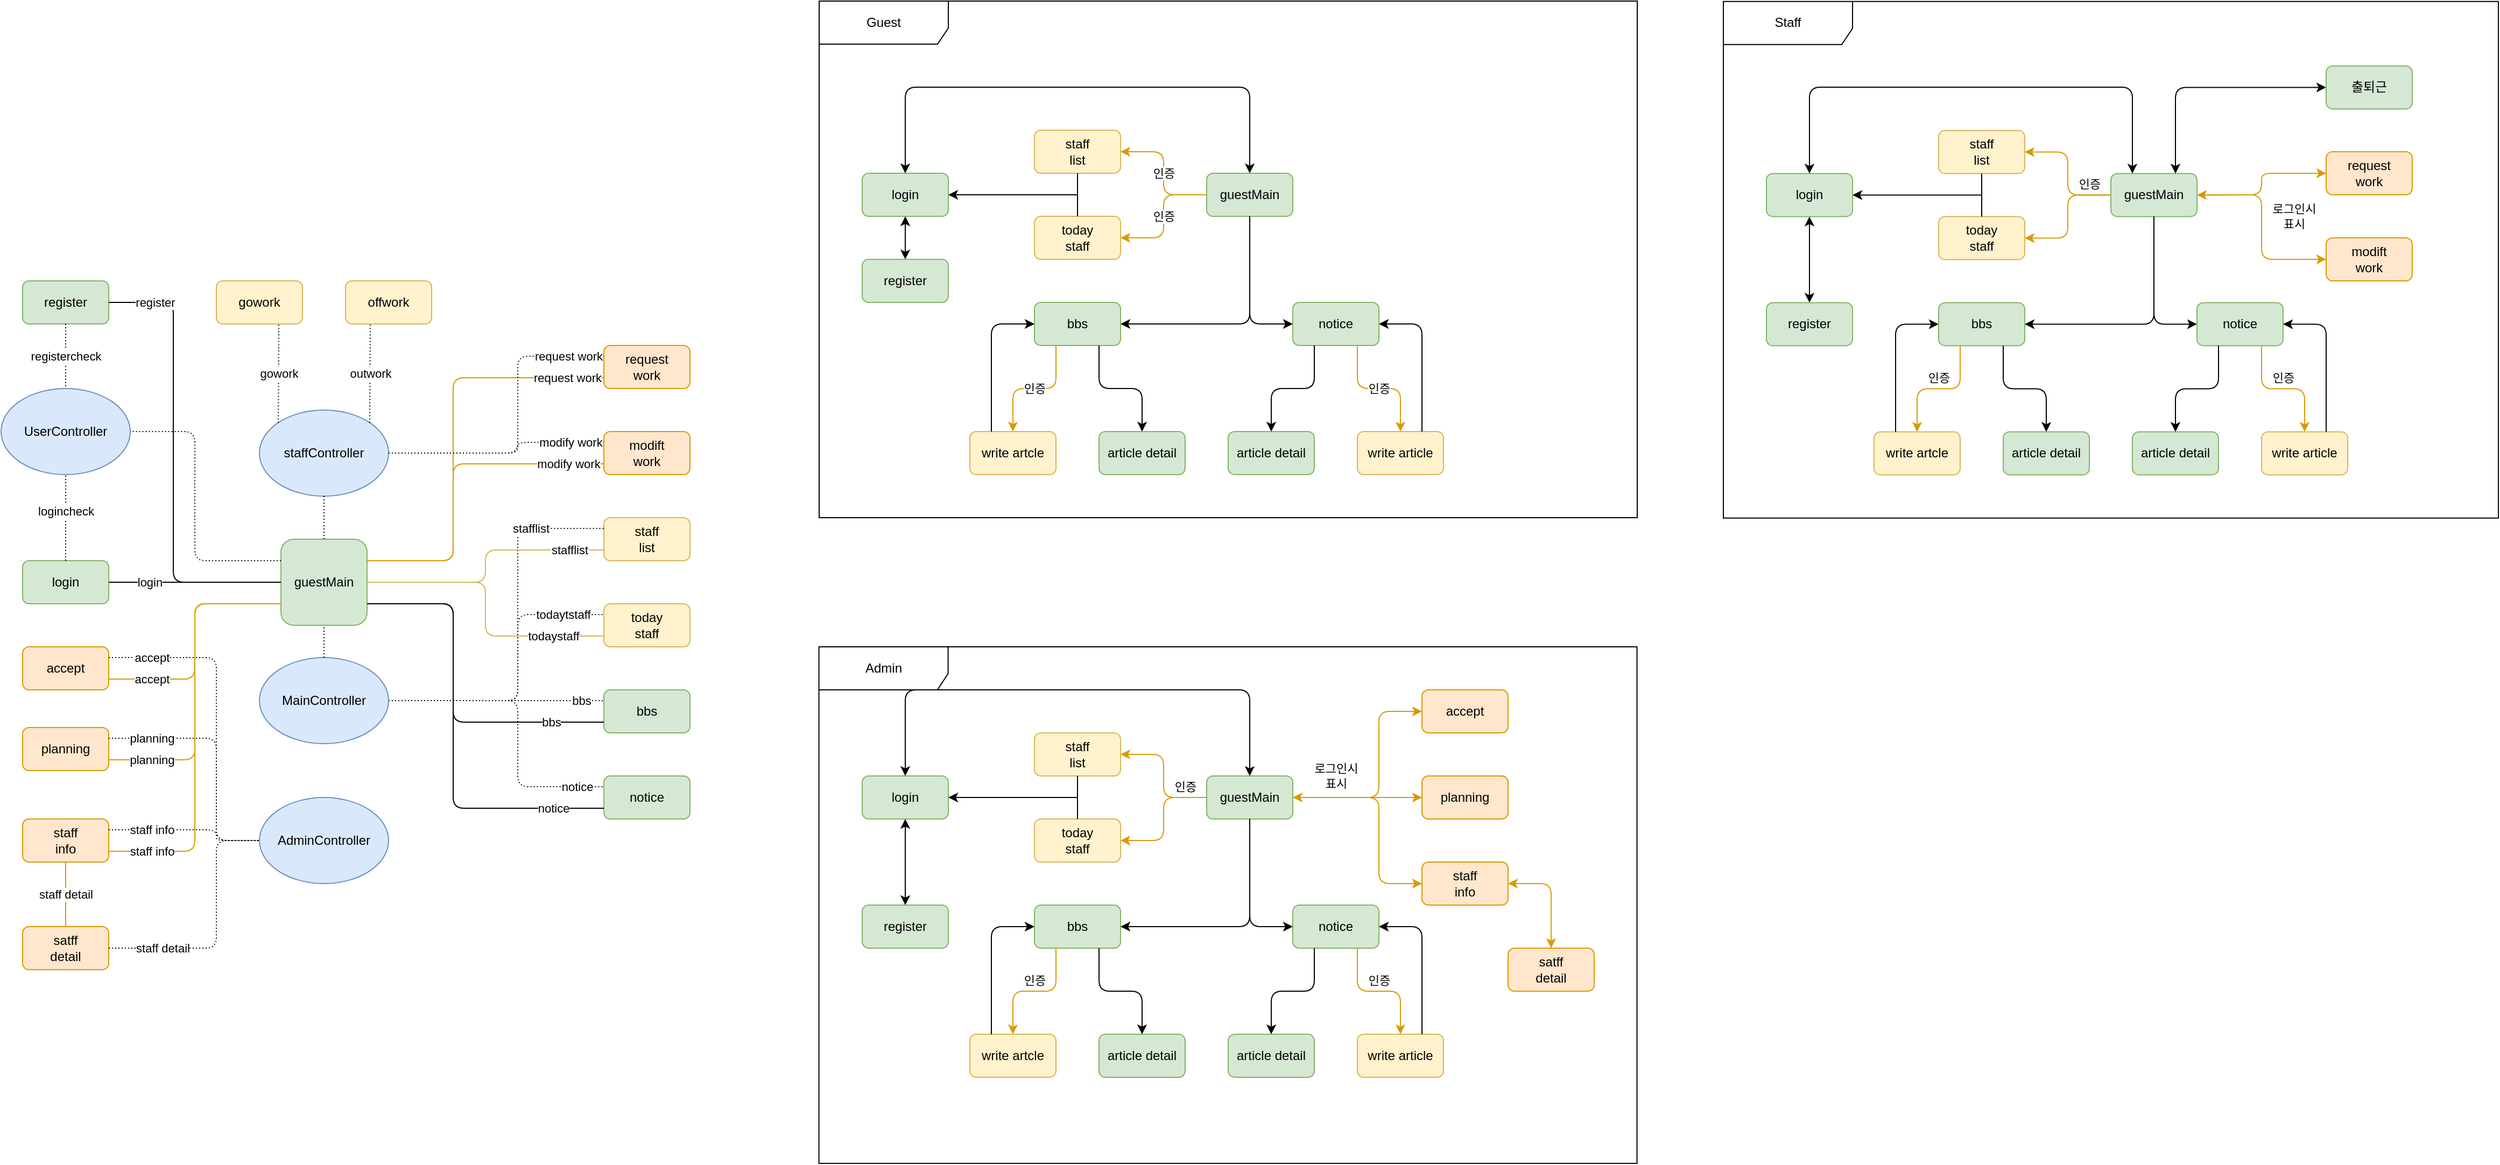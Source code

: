 <mxfile version="11.0.4" type="device"><diagram name="Antpeople" id="c7558073-3199-34d8-9f00-42111426c3f3"><mxGraphModel dx="1744" dy="487" grid="1" gridSize="10" guides="1" tooltips="1" connect="1" arrows="1" fold="1" page="1" pageScale="1" pageWidth="826" pageHeight="1169" background="#ffffff" math="0" shadow="0"><root><mxCell id="0"/><mxCell id="1" parent="0"/><mxCell id="VFQ5UZWe9oH3V-UvIsWn-4" value="login" style="rounded=1;whiteSpace=wrap;html=1;fillColor=#d5e8d4;strokeColor=#82b366;" parent="1" vertex="1"><mxGeometry x="80" y="200" width="80" height="40" as="geometry"/></mxCell><mxCell id="VFQ5UZWe9oH3V-UvIsWn-6" value="staff&lt;br&gt;list" style="rounded=1;whiteSpace=wrap;html=1;fillColor=#fff2cc;strokeColor=#d6b656;" parent="1" vertex="1"><mxGeometry x="240" y="160" width="80" height="40" as="geometry"/></mxCell><mxCell id="VFQ5UZWe9oH3V-UvIsWn-7" value="today&lt;br&gt;staff" style="rounded=1;whiteSpace=wrap;html=1;fillColor=#fff2cc;strokeColor=#d6b656;" parent="1" vertex="1"><mxGeometry x="240" y="240" width="80" height="40" as="geometry"/></mxCell><mxCell id="VFQ5UZWe9oH3V-UvIsWn-9" value="" style="endArrow=classic;html=1;entryX=1;entryY=0.5;entryDx=0;entryDy=0;" parent="1" target="VFQ5UZWe9oH3V-UvIsWn-4" edge="1"><mxGeometry width="50" height="50" relative="1" as="geometry"><mxPoint x="280" y="220" as="sourcePoint"/><mxPoint x="-40" y="380" as="targetPoint"/></mxGeometry></mxCell><mxCell id="VFQ5UZWe9oH3V-UvIsWn-12" value="" style="endArrow=none;html=1;entryX=0.5;entryY=1;entryDx=0;entryDy=0;exitX=0.5;exitY=0;exitDx=0;exitDy=0;" parent="1" source="VFQ5UZWe9oH3V-UvIsWn-7" target="VFQ5UZWe9oH3V-UvIsWn-6" edge="1"><mxGeometry width="50" height="50" relative="1" as="geometry"><mxPoint x="-90" y="430" as="sourcePoint"/><mxPoint x="-40" y="380" as="targetPoint"/></mxGeometry></mxCell><mxCell id="VFQ5UZWe9oH3V-UvIsWn-13" value="guestMain" style="rounded=1;whiteSpace=wrap;html=1;fillColor=#d5e8d4;strokeColor=#82b366;" parent="1" vertex="1"><mxGeometry x="400" y="200" width="80" height="40" as="geometry"/></mxCell><mxCell id="VFQ5UZWe9oH3V-UvIsWn-14" value="" style="endArrow=classic;html=1;entryX=0.5;entryY=0;entryDx=0;entryDy=0;exitX=0.5;exitY=0;exitDx=0;exitDy=0;startArrow=classic;startFill=1;" parent="1" source="VFQ5UZWe9oH3V-UvIsWn-13" target="VFQ5UZWe9oH3V-UvIsWn-4" edge="1"><mxGeometry width="50" height="50" relative="1" as="geometry"><mxPoint x="-80" y="350" as="sourcePoint"/><mxPoint x="-30" y="300" as="targetPoint"/><Array as="points"><mxPoint x="440" y="120"/><mxPoint x="280" y="120"/><mxPoint x="120" y="120"/></Array></mxGeometry></mxCell><mxCell id="VFQ5UZWe9oH3V-UvIsWn-15" value="인증" style="endArrow=classic;html=1;entryX=1;entryY=0.5;entryDx=0;entryDy=0;exitX=0;exitY=0.5;exitDx=0;exitDy=0;fillColor=#ffe6cc;strokeColor=#d79b00;" parent="1" source="VFQ5UZWe9oH3V-UvIsWn-13" target="VFQ5UZWe9oH3V-UvIsWn-6" edge="1"><mxGeometry width="50" height="50" relative="1" as="geometry"><mxPoint x="-80" y="350" as="sourcePoint"/><mxPoint x="-30" y="300" as="targetPoint"/><Array as="points"><mxPoint x="360" y="220"/><mxPoint x="360" y="180"/></Array></mxGeometry></mxCell><mxCell id="VFQ5UZWe9oH3V-UvIsWn-16" value="인증" style="endArrow=classic;html=1;entryX=1;entryY=0.5;entryDx=0;entryDy=0;fillColor=#ffe6cc;strokeColor=#d79b00;" parent="1" target="VFQ5UZWe9oH3V-UvIsWn-7" edge="1"><mxGeometry width="50" height="50" relative="1" as="geometry"><mxPoint x="400" y="220" as="sourcePoint"/><mxPoint x="330" y="190" as="targetPoint"/><Array as="points"><mxPoint x="360" y="220"/><mxPoint x="360" y="260"/></Array></mxGeometry></mxCell><mxCell id="VFQ5UZWe9oH3V-UvIsWn-17" value="notice" style="rounded=1;whiteSpace=wrap;html=1;fillColor=#d5e8d4;strokeColor=#82b366;" parent="1" vertex="1"><mxGeometry x="480" y="320" width="80" height="40" as="geometry"/></mxCell><mxCell id="VFQ5UZWe9oH3V-UvIsWn-18" value="" style="endArrow=classic;html=1;exitX=0.5;exitY=1;exitDx=0;exitDy=0;entryX=1;entryY=0.5;entryDx=0;entryDy=0;" parent="1" source="VFQ5UZWe9oH3V-UvIsWn-13" target="VFQ5UZWe9oH3V-UvIsWn-20" edge="1"><mxGeometry width="50" height="50" relative="1" as="geometry"><mxPoint x="-80" y="430" as="sourcePoint"/><mxPoint x="-30" y="380" as="targetPoint"/><Array as="points"><mxPoint x="440" y="280"/><mxPoint x="440" y="340"/><mxPoint x="360" y="340"/></Array></mxGeometry></mxCell><mxCell id="VFQ5UZWe9oH3V-UvIsWn-20" value="bbs" style="rounded=1;whiteSpace=wrap;html=1;fillColor=#d5e8d4;strokeColor=#82b366;" parent="1" vertex="1"><mxGeometry x="240" y="320" width="80" height="40" as="geometry"/></mxCell><mxCell id="VFQ5UZWe9oH3V-UvIsWn-28" style="edgeStyle=orthogonalEdgeStyle;rounded=0;orthogonalLoop=1;jettySize=auto;html=1;entryX=0.5;entryY=1;entryDx=0;entryDy=0;startArrow=classic;startFill=1;endArrow=classic;endFill=1;" parent="1" source="VFQ5UZWe9oH3V-UvIsWn-24" target="VFQ5UZWe9oH3V-UvIsWn-4" edge="1"><mxGeometry relative="1" as="geometry"/></mxCell><mxCell id="VFQ5UZWe9oH3V-UvIsWn-24" value="register" style="rounded=1;whiteSpace=wrap;html=1;fillColor=#d5e8d4;strokeColor=#82b366;" parent="1" vertex="1"><mxGeometry x="80" y="280" width="80" height="40" as="geometry"/></mxCell><mxCell id="VFQ5UZWe9oH3V-UvIsWn-29" value="write artcle" style="rounded=1;whiteSpace=wrap;html=1;fillColor=#fff2cc;strokeColor=#d6b656;" parent="1" vertex="1"><mxGeometry x="180" y="440" width="80" height="40" as="geometry"/></mxCell><mxCell id="VFQ5UZWe9oH3V-UvIsWn-31" value="write article" style="rounded=1;whiteSpace=wrap;html=1;fillColor=#fff2cc;strokeColor=#d6b656;" parent="1" vertex="1"><mxGeometry x="540" y="440" width="80" height="40" as="geometry"/></mxCell><mxCell id="VFQ5UZWe9oH3V-UvIsWn-37" value="인증" style="endArrow=classic;html=1;entryX=0.5;entryY=0;entryDx=0;entryDy=0;exitX=0.25;exitY=1;exitDx=0;exitDy=0;fillColor=#ffe6cc;strokeColor=#d79b00;" parent="1" source="VFQ5UZWe9oH3V-UvIsWn-20" target="VFQ5UZWe9oH3V-UvIsWn-29" edge="1"><mxGeometry width="50" height="50" relative="1" as="geometry"><mxPoint x="-40" y="550" as="sourcePoint"/><mxPoint x="10" y="500" as="targetPoint"/><Array as="points"><mxPoint x="260" y="400"/><mxPoint x="220" y="400"/></Array></mxGeometry></mxCell><mxCell id="VFQ5UZWe9oH3V-UvIsWn-38" value="" style="endArrow=classic;html=1;entryX=0;entryY=0.5;entryDx=0;entryDy=0;exitX=0.25;exitY=0;exitDx=0;exitDy=0;" parent="1" source="VFQ5UZWe9oH3V-UvIsWn-29" target="VFQ5UZWe9oH3V-UvIsWn-20" edge="1"><mxGeometry width="50" height="50" relative="1" as="geometry"><mxPoint x="-40" y="550" as="sourcePoint"/><mxPoint x="10" y="500" as="targetPoint"/><Array as="points"><mxPoint x="200" y="340"/></Array></mxGeometry></mxCell><mxCell id="VFQ5UZWe9oH3V-UvIsWn-39" value="article detail" style="rounded=1;whiteSpace=wrap;html=1;fillColor=#d5e8d4;strokeColor=#82b366;" parent="1" vertex="1"><mxGeometry x="300" y="440" width="80" height="40" as="geometry"/></mxCell><mxCell id="VFQ5UZWe9oH3V-UvIsWn-41" value="" style="endArrow=classic;html=1;entryX=0.5;entryY=0;entryDx=0;entryDy=0;exitX=0.75;exitY=1;exitDx=0;exitDy=0;" parent="1" source="VFQ5UZWe9oH3V-UvIsWn-20" target="VFQ5UZWe9oH3V-UvIsWn-39" edge="1"><mxGeometry width="50" height="50" relative="1" as="geometry"><mxPoint x="-40" y="550" as="sourcePoint"/><mxPoint x="10" y="500" as="targetPoint"/><Array as="points"><mxPoint x="300" y="400"/><mxPoint x="340" y="400"/></Array></mxGeometry></mxCell><mxCell id="VFQ5UZWe9oH3V-UvIsWn-42" value="article detail" style="rounded=1;whiteSpace=wrap;html=1;fillColor=#d5e8d4;strokeColor=#82b366;" parent="1" vertex="1"><mxGeometry x="420" y="440" width="80" height="40" as="geometry"/></mxCell><mxCell id="VFQ5UZWe9oH3V-UvIsWn-44" value="인증" style="endArrow=classic;html=1;exitX=0.75;exitY=1;exitDx=0;exitDy=0;entryX=0.5;entryY=0;entryDx=0;entryDy=0;fillColor=#ffe6cc;strokeColor=#d79b00;" parent="1" source="VFQ5UZWe9oH3V-UvIsWn-17" target="VFQ5UZWe9oH3V-UvIsWn-31" edge="1"><mxGeometry width="50" height="50" relative="1" as="geometry"><mxPoint x="-40" y="550" as="sourcePoint"/><mxPoint x="550" y="420" as="targetPoint"/><Array as="points"><mxPoint x="540" y="400"/><mxPoint x="580" y="400"/></Array></mxGeometry></mxCell><mxCell id="VFQ5UZWe9oH3V-UvIsWn-46" value="" style="endArrow=classic;html=1;entryX=0.5;entryY=0;entryDx=0;entryDy=0;exitX=0.25;exitY=1;exitDx=0;exitDy=0;" parent="1" source="VFQ5UZWe9oH3V-UvIsWn-17" target="VFQ5UZWe9oH3V-UvIsWn-42" edge="1"><mxGeometry width="50" height="50" relative="1" as="geometry"><mxPoint x="-40" y="550" as="sourcePoint"/><mxPoint x="10" y="500" as="targetPoint"/><Array as="points"><mxPoint x="500" y="400"/><mxPoint x="460" y="400"/></Array></mxGeometry></mxCell><mxCell id="VFQ5UZWe9oH3V-UvIsWn-47" value="" style="endArrow=classic;html=1;exitX=0.75;exitY=0;exitDx=0;exitDy=0;entryX=1;entryY=0.5;entryDx=0;entryDy=0;" parent="1" source="VFQ5UZWe9oH3V-UvIsWn-31" target="VFQ5UZWe9oH3V-UvIsWn-17" edge="1"><mxGeometry width="50" height="50" relative="1" as="geometry"><mxPoint x="-40" y="550" as="sourcePoint"/><mxPoint x="10" y="500" as="targetPoint"/><Array as="points"><mxPoint x="600" y="340"/></Array></mxGeometry></mxCell><mxCell id="VFQ5UZWe9oH3V-UvIsWn-48" value="" style="endArrow=classic;html=1;entryX=0;entryY=0.5;entryDx=0;entryDy=0;exitX=0.5;exitY=1;exitDx=0;exitDy=0;" parent="1" source="VFQ5UZWe9oH3V-UvIsWn-13" target="VFQ5UZWe9oH3V-UvIsWn-17" edge="1"><mxGeometry width="50" height="50" relative="1" as="geometry"><mxPoint x="-40" y="550" as="sourcePoint"/><mxPoint x="10" y="500" as="targetPoint"/><Array as="points"><mxPoint x="440" y="340"/></Array></mxGeometry></mxCell><mxCell id="kHLUaDlAiAeanrZMYmFB-2" value="login" style="rounded=1;whiteSpace=wrap;html=1;fillColor=#d5e8d4;strokeColor=#82b366;" parent="1" vertex="1"><mxGeometry x="80" y="760" width="80" height="40" as="geometry"/></mxCell><mxCell id="kHLUaDlAiAeanrZMYmFB-3" value="staff&lt;br&gt;list" style="rounded=1;whiteSpace=wrap;html=1;fillColor=#fff2cc;strokeColor=#d6b656;" parent="1" vertex="1"><mxGeometry x="240" y="720" width="80" height="40" as="geometry"/></mxCell><mxCell id="kHLUaDlAiAeanrZMYmFB-4" value="today&lt;br&gt;staff" style="rounded=1;whiteSpace=wrap;html=1;fillColor=#fff2cc;strokeColor=#d6b656;" parent="1" vertex="1"><mxGeometry x="240" y="800" width="80" height="40" as="geometry"/></mxCell><mxCell id="kHLUaDlAiAeanrZMYmFB-5" value="" style="endArrow=classic;html=1;entryX=1;entryY=0.5;entryDx=0;entryDy=0;" parent="1" target="kHLUaDlAiAeanrZMYmFB-2" edge="1"><mxGeometry width="50" height="50" relative="1" as="geometry"><mxPoint x="280" y="780" as="sourcePoint"/><mxPoint x="-40" y="940" as="targetPoint"/></mxGeometry></mxCell><mxCell id="kHLUaDlAiAeanrZMYmFB-6" value="" style="endArrow=none;html=1;entryX=0.5;entryY=1;entryDx=0;entryDy=0;exitX=0.5;exitY=0;exitDx=0;exitDy=0;" parent="1" source="kHLUaDlAiAeanrZMYmFB-4" target="kHLUaDlAiAeanrZMYmFB-3" edge="1"><mxGeometry width="50" height="50" relative="1" as="geometry"><mxPoint x="-90" y="990" as="sourcePoint"/><mxPoint x="-40" y="940" as="targetPoint"/></mxGeometry></mxCell><mxCell id="kHLUaDlAiAeanrZMYmFB-7" value="guestMain" style="rounded=1;whiteSpace=wrap;html=1;fillColor=#d5e8d4;strokeColor=#82b366;" parent="1" vertex="1"><mxGeometry x="400" y="760" width="80" height="40" as="geometry"/></mxCell><mxCell id="kHLUaDlAiAeanrZMYmFB-8" value="" style="endArrow=classic;html=1;entryX=0.5;entryY=0;entryDx=0;entryDy=0;exitX=0.5;exitY=0;exitDx=0;exitDy=0;startArrow=classic;startFill=1;" parent="1" source="kHLUaDlAiAeanrZMYmFB-7" target="kHLUaDlAiAeanrZMYmFB-2" edge="1"><mxGeometry width="50" height="50" relative="1" as="geometry"><mxPoint x="-80" y="910" as="sourcePoint"/><mxPoint x="-30" y="860" as="targetPoint"/><Array as="points"><mxPoint x="440" y="680"/><mxPoint x="280" y="680"/><mxPoint x="120" y="680"/></Array></mxGeometry></mxCell><mxCell id="kHLUaDlAiAeanrZMYmFB-9" value="인증" style="endArrow=classic;html=1;entryX=1;entryY=0.5;entryDx=0;entryDy=0;exitX=0;exitY=0.5;exitDx=0;exitDy=0;fillColor=#ffe6cc;strokeColor=#d79b00;" parent="1" source="kHLUaDlAiAeanrZMYmFB-7" target="kHLUaDlAiAeanrZMYmFB-3" edge="1"><mxGeometry x="-0.167" y="-20" width="50" height="50" relative="1" as="geometry"><mxPoint x="-80" y="910" as="sourcePoint"/><mxPoint x="-30" y="860" as="targetPoint"/><Array as="points"><mxPoint x="360" y="780"/><mxPoint x="360" y="740"/></Array><mxPoint as="offset"/></mxGeometry></mxCell><mxCell id="kHLUaDlAiAeanrZMYmFB-10" value="" style="endArrow=classic;html=1;entryX=1;entryY=0.5;entryDx=0;entryDy=0;fillColor=#ffe6cc;strokeColor=#d79b00;" parent="1" target="kHLUaDlAiAeanrZMYmFB-4" edge="1"><mxGeometry width="50" height="50" relative="1" as="geometry"><mxPoint x="400" y="780" as="sourcePoint"/><mxPoint x="330" y="750" as="targetPoint"/><Array as="points"><mxPoint x="360" y="780"/><mxPoint x="360" y="820"/></Array></mxGeometry></mxCell><mxCell id="kHLUaDlAiAeanrZMYmFB-11" value="notice" style="rounded=1;whiteSpace=wrap;html=1;fillColor=#d5e8d4;strokeColor=#82b366;" parent="1" vertex="1"><mxGeometry x="480" y="880" width="80" height="40" as="geometry"/></mxCell><mxCell id="kHLUaDlAiAeanrZMYmFB-13" value="bbs" style="rounded=1;whiteSpace=wrap;html=1;fillColor=#d5e8d4;strokeColor=#82b366;" parent="1" vertex="1"><mxGeometry x="240" y="880" width="80" height="40" as="geometry"/></mxCell><mxCell id="kHLUaDlAiAeanrZMYmFB-14" style="edgeStyle=orthogonalEdgeStyle;rounded=0;orthogonalLoop=1;jettySize=auto;html=1;entryX=0.5;entryY=1;entryDx=0;entryDy=0;startArrow=classic;startFill=1;endArrow=classic;endFill=1;" parent="1" source="kHLUaDlAiAeanrZMYmFB-15" target="kHLUaDlAiAeanrZMYmFB-2" edge="1"><mxGeometry relative="1" as="geometry"/></mxCell><mxCell id="kHLUaDlAiAeanrZMYmFB-15" value="register" style="rounded=1;whiteSpace=wrap;html=1;fillColor=#d5e8d4;strokeColor=#82b366;" parent="1" vertex="1"><mxGeometry x="80" y="880" width="80" height="40" as="geometry"/></mxCell><mxCell id="kHLUaDlAiAeanrZMYmFB-16" value="write artcle" style="rounded=1;whiteSpace=wrap;html=1;fillColor=#fff2cc;strokeColor=#d6b656;" parent="1" vertex="1"><mxGeometry x="180" y="1000" width="80" height="40" as="geometry"/></mxCell><mxCell id="kHLUaDlAiAeanrZMYmFB-17" value="write article" style="rounded=1;whiteSpace=wrap;html=1;fillColor=#fff2cc;strokeColor=#d6b656;" parent="1" vertex="1"><mxGeometry x="540" y="1000" width="80" height="40" as="geometry"/></mxCell><mxCell id="kHLUaDlAiAeanrZMYmFB-18" value="인증" style="endArrow=classic;html=1;entryX=0.5;entryY=0;entryDx=0;entryDy=0;exitX=0.25;exitY=1;exitDx=0;exitDy=0;fillColor=#ffe6cc;strokeColor=#d79b00;" parent="1" source="kHLUaDlAiAeanrZMYmFB-13" target="kHLUaDlAiAeanrZMYmFB-16" edge="1"><mxGeometry y="-10" width="50" height="50" relative="1" as="geometry"><mxPoint x="-40" y="1110" as="sourcePoint"/><mxPoint x="10" y="1060" as="targetPoint"/><Array as="points"><mxPoint x="260" y="960"/><mxPoint x="220" y="960"/></Array><mxPoint as="offset"/></mxGeometry></mxCell><mxCell id="kHLUaDlAiAeanrZMYmFB-19" value="" style="endArrow=classic;html=1;entryX=0;entryY=0.5;entryDx=0;entryDy=0;exitX=0.25;exitY=0;exitDx=0;exitDy=0;" parent="1" source="kHLUaDlAiAeanrZMYmFB-16" target="kHLUaDlAiAeanrZMYmFB-13" edge="1"><mxGeometry width="50" height="50" relative="1" as="geometry"><mxPoint x="-40" y="1110" as="sourcePoint"/><mxPoint x="10" y="1060" as="targetPoint"/><Array as="points"><mxPoint x="200" y="900"/></Array></mxGeometry></mxCell><mxCell id="kHLUaDlAiAeanrZMYmFB-20" value="article detail" style="rounded=1;whiteSpace=wrap;html=1;fillColor=#d5e8d4;strokeColor=#82b366;" parent="1" vertex="1"><mxGeometry x="300" y="1000" width="80" height="40" as="geometry"/></mxCell><mxCell id="kHLUaDlAiAeanrZMYmFB-21" value="" style="endArrow=classic;html=1;entryX=0.5;entryY=0;entryDx=0;entryDy=0;exitX=0.75;exitY=1;exitDx=0;exitDy=0;" parent="1" source="kHLUaDlAiAeanrZMYmFB-13" target="kHLUaDlAiAeanrZMYmFB-20" edge="1"><mxGeometry width="50" height="50" relative="1" as="geometry"><mxPoint x="-40" y="1110" as="sourcePoint"/><mxPoint x="10" y="1060" as="targetPoint"/><Array as="points"><mxPoint x="300" y="960"/><mxPoint x="340" y="960"/></Array></mxGeometry></mxCell><mxCell id="kHLUaDlAiAeanrZMYmFB-22" value="article detail" style="rounded=1;whiteSpace=wrap;html=1;fillColor=#d5e8d4;strokeColor=#82b366;" parent="1" vertex="1"><mxGeometry x="420" y="1000" width="80" height="40" as="geometry"/></mxCell><mxCell id="kHLUaDlAiAeanrZMYmFB-23" value="인증" style="endArrow=classic;html=1;exitX=0.75;exitY=1;exitDx=0;exitDy=0;entryX=0.5;entryY=0;entryDx=0;entryDy=0;fillColor=#ffe6cc;strokeColor=#d79b00;" parent="1" source="kHLUaDlAiAeanrZMYmFB-11" target="kHLUaDlAiAeanrZMYmFB-17" edge="1"><mxGeometry y="10" width="50" height="50" relative="1" as="geometry"><mxPoint x="-40" y="1110" as="sourcePoint"/><mxPoint x="550" y="980" as="targetPoint"/><Array as="points"><mxPoint x="540" y="960"/><mxPoint x="580" y="960"/></Array><mxPoint as="offset"/></mxGeometry></mxCell><mxCell id="kHLUaDlAiAeanrZMYmFB-24" value="" style="endArrow=classic;html=1;entryX=0.5;entryY=0;entryDx=0;entryDy=0;exitX=0.25;exitY=1;exitDx=0;exitDy=0;" parent="1" source="kHLUaDlAiAeanrZMYmFB-11" target="kHLUaDlAiAeanrZMYmFB-22" edge="1"><mxGeometry width="50" height="50" relative="1" as="geometry"><mxPoint x="-40" y="1110" as="sourcePoint"/><mxPoint x="10" y="1060" as="targetPoint"/><Array as="points"><mxPoint x="500" y="960"/><mxPoint x="460" y="960"/></Array></mxGeometry></mxCell><mxCell id="kHLUaDlAiAeanrZMYmFB-25" value="" style="endArrow=classic;html=1;exitX=0.75;exitY=0;exitDx=0;exitDy=0;entryX=1;entryY=0.5;entryDx=0;entryDy=0;" parent="1" source="kHLUaDlAiAeanrZMYmFB-17" target="kHLUaDlAiAeanrZMYmFB-11" edge="1"><mxGeometry width="50" height="50" relative="1" as="geometry"><mxPoint x="-40" y="1110" as="sourcePoint"/><mxPoint x="10" y="1060" as="targetPoint"/><Array as="points"><mxPoint x="600" y="900"/></Array></mxGeometry></mxCell><mxCell id="kHLUaDlAiAeanrZMYmFB-26" value="" style="endArrow=classic;html=1;entryX=0;entryY=0.5;entryDx=0;entryDy=0;exitX=0.5;exitY=1;exitDx=0;exitDy=0;" parent="1" source="kHLUaDlAiAeanrZMYmFB-7" target="kHLUaDlAiAeanrZMYmFB-11" edge="1"><mxGeometry width="50" height="50" relative="1" as="geometry"><mxPoint x="-40" y="1110" as="sourcePoint"/><mxPoint x="10" y="1060" as="targetPoint"/><Array as="points"><mxPoint x="440" y="900"/></Array></mxGeometry></mxCell><mxCell id="kHLUaDlAiAeanrZMYmFB-27" value="staff&lt;br&gt;info" style="rounded=1;whiteSpace=wrap;html=1;fillColor=#ffe6cc;strokeColor=#d79b00;" parent="1" vertex="1"><mxGeometry x="600" y="840" width="80" height="40" as="geometry"/></mxCell><mxCell id="kHLUaDlAiAeanrZMYmFB-28" value="planning" style="rounded=1;whiteSpace=wrap;html=1;fillColor=#ffe6cc;strokeColor=#d79b00;" parent="1" vertex="1"><mxGeometry x="600" y="760" width="80" height="40" as="geometry"/></mxCell><mxCell id="kHLUaDlAiAeanrZMYmFB-29" value="accept" style="rounded=1;whiteSpace=wrap;html=1;fillColor=#ffe6cc;strokeColor=#d79b00;" parent="1" vertex="1"><mxGeometry x="600" y="680" width="80" height="40" as="geometry"/></mxCell><mxCell id="kHLUaDlAiAeanrZMYmFB-30" value="" style="endArrow=classic;html=1;exitX=1;exitY=0.5;exitDx=0;exitDy=0;entryX=0;entryY=0.5;entryDx=0;entryDy=0;fillColor=#ffe6cc;strokeColor=#d79b00;" parent="1" source="kHLUaDlAiAeanrZMYmFB-7" target="kHLUaDlAiAeanrZMYmFB-27" edge="1"><mxGeometry width="50" height="50" relative="1" as="geometry"><mxPoint x="80" y="1110" as="sourcePoint"/><mxPoint x="130" y="1060" as="targetPoint"/><Array as="points"><mxPoint x="560" y="780"/><mxPoint x="560" y="860"/></Array></mxGeometry></mxCell><mxCell id="kHLUaDlAiAeanrZMYmFB-31" value="" style="endArrow=classic;html=1;exitX=1;exitY=0.5;exitDx=0;exitDy=0;entryX=0;entryY=0.5;entryDx=0;entryDy=0;fillColor=#ffe6cc;strokeColor=#d79b00;startArrow=classic;startFill=1;" parent="1" source="kHLUaDlAiAeanrZMYmFB-7" target="kHLUaDlAiAeanrZMYmFB-28" edge="1"><mxGeometry width="50" height="50" relative="1" as="geometry"><mxPoint x="490" y="790" as="sourcePoint"/><mxPoint x="650" y="870" as="targetPoint"/></mxGeometry></mxCell><mxCell id="kHLUaDlAiAeanrZMYmFB-32" value="로그인시&lt;br&gt;표시&lt;br&gt;" style="endArrow=classic;html=1;exitX=1;exitY=0.5;exitDx=0;exitDy=0;entryX=0;entryY=0.5;entryDx=0;entryDy=0;fillColor=#ffe6cc;strokeColor=#d79b00;" parent="1" source="kHLUaDlAiAeanrZMYmFB-7" target="kHLUaDlAiAeanrZMYmFB-29" edge="1"><mxGeometry x="-0.001" y="40" width="50" height="50" relative="1" as="geometry"><mxPoint x="490" y="790" as="sourcePoint"/><mxPoint x="650" y="790" as="targetPoint"/><Array as="points"><mxPoint x="560" y="780"/><mxPoint x="560" y="700"/></Array><mxPoint as="offset"/></mxGeometry></mxCell><mxCell id="kHLUaDlAiAeanrZMYmFB-34" value="satff&lt;br&gt;detail" style="rounded=1;whiteSpace=wrap;html=1;fillColor=#ffe6cc;strokeColor=#d79b00;" parent="1" vertex="1"><mxGeometry x="680" y="920" width="80" height="40" as="geometry"/></mxCell><mxCell id="kHLUaDlAiAeanrZMYmFB-35" value="" style="endArrow=classic;html=1;entryX=0.5;entryY=0;entryDx=0;entryDy=0;exitX=1;exitY=0.5;exitDx=0;exitDy=0;fillColor=#ffe6cc;strokeColor=#d79b00;startArrow=classic;startFill=1;" parent="1" source="kHLUaDlAiAeanrZMYmFB-27" target="kHLUaDlAiAeanrZMYmFB-34" edge="1"><mxGeometry width="50" height="50" relative="1" as="geometry"><mxPoint x="80" y="1110" as="sourcePoint"/><mxPoint x="130" y="1060" as="targetPoint"/><Array as="points"><mxPoint x="720" y="860"/></Array></mxGeometry></mxCell><mxCell id="kHLUaDlAiAeanrZMYmFB-36" value="Guest" style="shape=umlFrame;whiteSpace=wrap;html=1;fillColor=none;width=120;height=40;" parent="1" vertex="1"><mxGeometry x="40" y="40" width="760" height="480" as="geometry"/></mxCell><mxCell id="kHLUaDlAiAeanrZMYmFB-39" value="" style="endArrow=classic;html=1;entryX=1;entryY=0.5;entryDx=0;entryDy=0;exitX=0.5;exitY=1;exitDx=0;exitDy=0;" parent="1" source="kHLUaDlAiAeanrZMYmFB-7" target="kHLUaDlAiAeanrZMYmFB-13" edge="1"><mxGeometry width="50" height="50" relative="1" as="geometry"><mxPoint x="-620" y="1110" as="sourcePoint"/><mxPoint x="-570" y="1060" as="targetPoint"/><Array as="points"><mxPoint x="440" y="900"/></Array></mxGeometry></mxCell><mxCell id="kHLUaDlAiAeanrZMYmFB-37" value="Admin" style="shape=umlFrame;whiteSpace=wrap;html=1;fillColor=none;width=120;height=40;" parent="1" vertex="1"><mxGeometry x="39.786" y="640" width="760" height="480" as="geometry"/></mxCell><mxCell id="kHLUaDlAiAeanrZMYmFB-43" value="login" style="rounded=1;whiteSpace=wrap;html=1;fillColor=#d5e8d4;strokeColor=#82b366;" parent="1" vertex="1"><mxGeometry x="920" y="200.214" width="80" height="40" as="geometry"/></mxCell><mxCell id="kHLUaDlAiAeanrZMYmFB-44" value="staff&lt;br&gt;list" style="rounded=1;whiteSpace=wrap;html=1;fillColor=#fff2cc;strokeColor=#d6b656;" parent="1" vertex="1"><mxGeometry x="1080" y="160.214" width="80" height="40" as="geometry"/></mxCell><mxCell id="kHLUaDlAiAeanrZMYmFB-45" value="today&lt;br&gt;staff" style="rounded=1;whiteSpace=wrap;html=1;fillColor=#fff2cc;strokeColor=#d6b656;" parent="1" vertex="1"><mxGeometry x="1080" y="240.214" width="80" height="40" as="geometry"/></mxCell><mxCell id="kHLUaDlAiAeanrZMYmFB-46" value="" style="endArrow=classic;html=1;entryX=1;entryY=0.5;entryDx=0;entryDy=0;" parent="1" target="kHLUaDlAiAeanrZMYmFB-43" edge="1"><mxGeometry width="50" height="50" relative="1" as="geometry"><mxPoint x="1120" y="220.214" as="sourcePoint"/><mxPoint x="800" y="380.214" as="targetPoint"/></mxGeometry></mxCell><mxCell id="kHLUaDlAiAeanrZMYmFB-47" value="" style="endArrow=none;html=1;entryX=0.5;entryY=1;entryDx=0;entryDy=0;exitX=0.5;exitY=0;exitDx=0;exitDy=0;" parent="1" source="kHLUaDlAiAeanrZMYmFB-45" target="kHLUaDlAiAeanrZMYmFB-44" edge="1"><mxGeometry width="50" height="50" relative="1" as="geometry"><mxPoint x="750" y="430.214" as="sourcePoint"/><mxPoint x="800" y="380.214" as="targetPoint"/></mxGeometry></mxCell><mxCell id="kHLUaDlAiAeanrZMYmFB-48" value="guestMain" style="rounded=1;whiteSpace=wrap;html=1;fillColor=#d5e8d4;strokeColor=#82b366;" parent="1" vertex="1"><mxGeometry x="1240" y="200.214" width="80" height="40" as="geometry"/></mxCell><mxCell id="kHLUaDlAiAeanrZMYmFB-49" value="" style="endArrow=classic;html=1;entryX=0.5;entryY=0;entryDx=0;entryDy=0;exitX=0.25;exitY=0;exitDx=0;exitDy=0;startArrow=classic;startFill=1;" parent="1" source="kHLUaDlAiAeanrZMYmFB-48" target="kHLUaDlAiAeanrZMYmFB-43" edge="1"><mxGeometry width="50" height="50" relative="1" as="geometry"><mxPoint x="760" y="350.214" as="sourcePoint"/><mxPoint x="810" y="300.214" as="targetPoint"/><Array as="points"><mxPoint x="1260" y="120"/><mxPoint x="960" y="120"/></Array></mxGeometry></mxCell><mxCell id="kHLUaDlAiAeanrZMYmFB-50" value="인증" style="endArrow=classic;html=1;entryX=1;entryY=0.5;entryDx=0;entryDy=0;exitX=0;exitY=0.5;exitDx=0;exitDy=0;fillColor=#ffe6cc;strokeColor=#d79b00;" parent="1" source="kHLUaDlAiAeanrZMYmFB-48" target="kHLUaDlAiAeanrZMYmFB-44" edge="1"><mxGeometry x="-0.167" y="-20" width="50" height="50" relative="1" as="geometry"><mxPoint x="760" y="350.214" as="sourcePoint"/><mxPoint x="810" y="300.214" as="targetPoint"/><Array as="points"><mxPoint x="1200" y="220.214"/><mxPoint x="1200" y="180.214"/></Array><mxPoint as="offset"/></mxGeometry></mxCell><mxCell id="kHLUaDlAiAeanrZMYmFB-51" value="" style="endArrow=classic;html=1;entryX=1;entryY=0.5;entryDx=0;entryDy=0;fillColor=#ffe6cc;strokeColor=#d79b00;" parent="1" target="kHLUaDlAiAeanrZMYmFB-45" edge="1"><mxGeometry width="50" height="50" relative="1" as="geometry"><mxPoint x="1240" y="220.214" as="sourcePoint"/><mxPoint x="1170" y="190.214" as="targetPoint"/><Array as="points"><mxPoint x="1200" y="220.214"/><mxPoint x="1200" y="260.214"/></Array></mxGeometry></mxCell><mxCell id="kHLUaDlAiAeanrZMYmFB-52" value="notice" style="rounded=1;whiteSpace=wrap;html=1;fillColor=#d5e8d4;strokeColor=#82b366;" parent="1" vertex="1"><mxGeometry x="1320" y="320.214" width="80" height="40" as="geometry"/></mxCell><mxCell id="kHLUaDlAiAeanrZMYmFB-53" value="bbs" style="rounded=1;whiteSpace=wrap;html=1;fillColor=#d5e8d4;strokeColor=#82b366;" parent="1" vertex="1"><mxGeometry x="1080" y="320.214" width="80" height="40" as="geometry"/></mxCell><mxCell id="kHLUaDlAiAeanrZMYmFB-54" style="edgeStyle=orthogonalEdgeStyle;rounded=0;orthogonalLoop=1;jettySize=auto;html=1;entryX=0.5;entryY=1;entryDx=0;entryDy=0;startArrow=classic;startFill=1;endArrow=classic;endFill=1;" parent="1" source="kHLUaDlAiAeanrZMYmFB-55" target="kHLUaDlAiAeanrZMYmFB-43" edge="1"><mxGeometry relative="1" as="geometry"/></mxCell><mxCell id="kHLUaDlAiAeanrZMYmFB-55" value="register" style="rounded=1;whiteSpace=wrap;html=1;fillColor=#d5e8d4;strokeColor=#82b366;" parent="1" vertex="1"><mxGeometry x="920" y="320.214" width="80" height="40" as="geometry"/></mxCell><mxCell id="kHLUaDlAiAeanrZMYmFB-56" value="write artcle" style="rounded=1;whiteSpace=wrap;html=1;fillColor=#fff2cc;strokeColor=#d6b656;" parent="1" vertex="1"><mxGeometry x="1020" y="440.214" width="80" height="40" as="geometry"/></mxCell><mxCell id="kHLUaDlAiAeanrZMYmFB-57" value="write article" style="rounded=1;whiteSpace=wrap;html=1;fillColor=#fff2cc;strokeColor=#d6b656;" parent="1" vertex="1"><mxGeometry x="1380" y="440.214" width="80" height="40" as="geometry"/></mxCell><mxCell id="kHLUaDlAiAeanrZMYmFB-58" value="인증" style="endArrow=classic;html=1;entryX=0.5;entryY=0;entryDx=0;entryDy=0;exitX=0.25;exitY=1;exitDx=0;exitDy=0;fillColor=#ffe6cc;strokeColor=#d79b00;" parent="1" source="kHLUaDlAiAeanrZMYmFB-53" target="kHLUaDlAiAeanrZMYmFB-56" edge="1"><mxGeometry y="-10" width="50" height="50" relative="1" as="geometry"><mxPoint x="800" y="550.214" as="sourcePoint"/><mxPoint x="850" y="500.214" as="targetPoint"/><Array as="points"><mxPoint x="1100" y="400.214"/><mxPoint x="1060" y="400.214"/></Array><mxPoint as="offset"/></mxGeometry></mxCell><mxCell id="kHLUaDlAiAeanrZMYmFB-59" value="" style="endArrow=classic;html=1;entryX=0;entryY=0.5;entryDx=0;entryDy=0;exitX=0.25;exitY=0;exitDx=0;exitDy=0;" parent="1" source="kHLUaDlAiAeanrZMYmFB-56" target="kHLUaDlAiAeanrZMYmFB-53" edge="1"><mxGeometry width="50" height="50" relative="1" as="geometry"><mxPoint x="800" y="550.214" as="sourcePoint"/><mxPoint x="850" y="500.214" as="targetPoint"/><Array as="points"><mxPoint x="1040" y="340.214"/></Array></mxGeometry></mxCell><mxCell id="kHLUaDlAiAeanrZMYmFB-60" value="article detail" style="rounded=1;whiteSpace=wrap;html=1;fillColor=#d5e8d4;strokeColor=#82b366;" parent="1" vertex="1"><mxGeometry x="1140" y="440.214" width="80" height="40" as="geometry"/></mxCell><mxCell id="kHLUaDlAiAeanrZMYmFB-61" value="" style="endArrow=classic;html=1;entryX=0.5;entryY=0;entryDx=0;entryDy=0;exitX=0.75;exitY=1;exitDx=0;exitDy=0;" parent="1" source="kHLUaDlAiAeanrZMYmFB-53" target="kHLUaDlAiAeanrZMYmFB-60" edge="1"><mxGeometry width="50" height="50" relative="1" as="geometry"><mxPoint x="800" y="550.214" as="sourcePoint"/><mxPoint x="850" y="500.214" as="targetPoint"/><Array as="points"><mxPoint x="1140" y="400.214"/><mxPoint x="1180" y="400.214"/></Array></mxGeometry></mxCell><mxCell id="kHLUaDlAiAeanrZMYmFB-62" value="article detail" style="rounded=1;whiteSpace=wrap;html=1;fillColor=#d5e8d4;strokeColor=#82b366;" parent="1" vertex="1"><mxGeometry x="1260" y="440.214" width="80" height="40" as="geometry"/></mxCell><mxCell id="kHLUaDlAiAeanrZMYmFB-63" value="인증" style="endArrow=classic;html=1;exitX=0.75;exitY=1;exitDx=0;exitDy=0;entryX=0.5;entryY=0;entryDx=0;entryDy=0;fillColor=#ffe6cc;strokeColor=#d79b00;" parent="1" source="kHLUaDlAiAeanrZMYmFB-52" target="kHLUaDlAiAeanrZMYmFB-57" edge="1"><mxGeometry y="10" width="50" height="50" relative="1" as="geometry"><mxPoint x="800" y="550.214" as="sourcePoint"/><mxPoint x="1390" y="420.214" as="targetPoint"/><Array as="points"><mxPoint x="1380" y="400.214"/><mxPoint x="1420" y="400.214"/></Array><mxPoint as="offset"/></mxGeometry></mxCell><mxCell id="kHLUaDlAiAeanrZMYmFB-64" value="" style="endArrow=classic;html=1;entryX=0.5;entryY=0;entryDx=0;entryDy=0;exitX=0.25;exitY=1;exitDx=0;exitDy=0;" parent="1" source="kHLUaDlAiAeanrZMYmFB-52" target="kHLUaDlAiAeanrZMYmFB-62" edge="1"><mxGeometry width="50" height="50" relative="1" as="geometry"><mxPoint x="800" y="550.214" as="sourcePoint"/><mxPoint x="850" y="500.214" as="targetPoint"/><Array as="points"><mxPoint x="1340" y="400.214"/><mxPoint x="1300" y="400.214"/></Array></mxGeometry></mxCell><mxCell id="kHLUaDlAiAeanrZMYmFB-65" value="" style="endArrow=classic;html=1;exitX=0.75;exitY=0;exitDx=0;exitDy=0;entryX=1;entryY=0.5;entryDx=0;entryDy=0;" parent="1" source="kHLUaDlAiAeanrZMYmFB-57" target="kHLUaDlAiAeanrZMYmFB-52" edge="1"><mxGeometry width="50" height="50" relative="1" as="geometry"><mxPoint x="800" y="550.214" as="sourcePoint"/><mxPoint x="850" y="500.214" as="targetPoint"/><Array as="points"><mxPoint x="1440" y="340.214"/></Array></mxGeometry></mxCell><mxCell id="kHLUaDlAiAeanrZMYmFB-66" value="" style="endArrow=classic;html=1;entryX=0;entryY=0.5;entryDx=0;entryDy=0;exitX=0.5;exitY=1;exitDx=0;exitDy=0;" parent="1" source="kHLUaDlAiAeanrZMYmFB-48" target="kHLUaDlAiAeanrZMYmFB-52" edge="1"><mxGeometry width="50" height="50" relative="1" as="geometry"><mxPoint x="800" y="550.214" as="sourcePoint"/><mxPoint x="850" y="500.214" as="targetPoint"/><Array as="points"><mxPoint x="1280" y="340.214"/></Array></mxGeometry></mxCell><mxCell id="kHLUaDlAiAeanrZMYmFB-75" value="" style="endArrow=classic;html=1;entryX=1;entryY=0.5;entryDx=0;entryDy=0;exitX=0.5;exitY=1;exitDx=0;exitDy=0;" parent="1" source="kHLUaDlAiAeanrZMYmFB-48" target="kHLUaDlAiAeanrZMYmFB-53" edge="1"><mxGeometry width="50" height="50" relative="1" as="geometry"><mxPoint x="220" y="550.214" as="sourcePoint"/><mxPoint x="270" y="500.214" as="targetPoint"/><Array as="points"><mxPoint x="1280" y="340.214"/></Array></mxGeometry></mxCell><mxCell id="kHLUaDlAiAeanrZMYmFB-76" value="request&lt;br&gt;work" style="rounded=1;whiteSpace=wrap;html=1;fillColor=#ffe6cc;strokeColor=#d79b00;" parent="1" vertex="1"><mxGeometry x="1440" y="180" width="80" height="40" as="geometry"/></mxCell><mxCell id="kHLUaDlAiAeanrZMYmFB-77" value="modift&lt;br&gt;work" style="rounded=1;whiteSpace=wrap;html=1;fillColor=#ffe6cc;strokeColor=#d79b00;" parent="1" vertex="1"><mxGeometry x="1440" y="260" width="80" height="40" as="geometry"/></mxCell><mxCell id="kHLUaDlAiAeanrZMYmFB-78" value="로그인시&lt;br&gt;표시" style="endArrow=classic;html=1;exitX=1;exitY=0.5;exitDx=0;exitDy=0;entryX=0;entryY=0.5;entryDx=0;entryDy=0;fillColor=#ffe6cc;strokeColor=#d79b00;" parent="1" source="kHLUaDlAiAeanrZMYmFB-48" target="kHLUaDlAiAeanrZMYmFB-76" edge="1"><mxGeometry x="-0.143" y="-36" width="50" height="50" relative="1" as="geometry"><mxPoint x="1100" y="600" as="sourcePoint"/><mxPoint x="1320" y="160" as="targetPoint"/><Array as="points"><mxPoint x="1380" y="220"/><mxPoint x="1380" y="200"/></Array><mxPoint x="-6" y="20" as="offset"/></mxGeometry></mxCell><mxCell id="kHLUaDlAiAeanrZMYmFB-80" value="" style="endArrow=classic;html=1;exitX=1;exitY=0.5;exitDx=0;exitDy=0;entryX=0;entryY=0.5;entryDx=0;entryDy=0;startArrow=classic;startFill=1;fillColor=#ffe6cc;strokeColor=#d79b00;" parent="1" source="kHLUaDlAiAeanrZMYmFB-48" target="kHLUaDlAiAeanrZMYmFB-77" edge="1"><mxGeometry width="50" height="50" relative="1" as="geometry"><mxPoint x="1330.118" y="230.412" as="sourcePoint"/><mxPoint x="1410.118" y="210.412" as="targetPoint"/><Array as="points"><mxPoint x="1380" y="220"/><mxPoint x="1380" y="280"/></Array></mxGeometry></mxCell><mxCell id="kHLUaDlAiAeanrZMYmFB-93" value="Staff" style="shape=umlFrame;whiteSpace=wrap;html=1;fillColor=none;width=120;height=40;" parent="1" vertex="1"><mxGeometry x="880" y="40.381" width="720" height="480" as="geometry"/></mxCell><mxCell id="yZudBtmzbmerY2h3fObn-1" style="edgeStyle=orthogonalEdgeStyle;rounded=1;orthogonalLoop=1;jettySize=auto;html=1;startArrow=classic;startFill=1;endArrow=classic;endFill=1;exitX=0.75;exitY=0;exitDx=0;exitDy=0;entryX=0;entryY=0.5;entryDx=0;entryDy=0;" edge="1" parent="1" source="kHLUaDlAiAeanrZMYmFB-48" target="yZudBtmzbmerY2h3fObn-2"><mxGeometry relative="1" as="geometry"><mxPoint x="1320" y="160.214" as="sourcePoint"/><mxPoint x="1330" y="150" as="targetPoint"/><Array as="points"><mxPoint x="1300" y="120"/></Array></mxGeometry></mxCell><mxCell id="yZudBtmzbmerY2h3fObn-2" value="출퇴근" style="rounded=1;whiteSpace=wrap;html=1;fillColor=#d5e8d4;strokeColor=#82b366;" vertex="1" parent="1"><mxGeometry x="1440" y="100.214" width="80" height="40" as="geometry"/></mxCell><mxCell id="a_1RvsetC4PtcQDAW9_A-1" value="staffController" style="ellipse;whiteSpace=wrap;html=1;fillColor=#dae8fc;strokeColor=#6c8ebf;" vertex="1" parent="1"><mxGeometry x="-480" y="420" width="120" height="80" as="geometry"/></mxCell><mxCell id="a_1RvsetC4PtcQDAW9_A-2" value="login" style="rounded=1;whiteSpace=wrap;html=1;fillColor=#d5e8d4;strokeColor=#82b366;" vertex="1" parent="1"><mxGeometry x="-700" y="560" width="80" height="40" as="geometry"/></mxCell><mxCell id="a_1RvsetC4PtcQDAW9_A-3" value="register" style="rounded=1;whiteSpace=wrap;html=1;fillColor=#d5e8d4;strokeColor=#82b366;" vertex="1" parent="1"><mxGeometry x="-700" y="300" width="80" height="40" as="geometry"/></mxCell><mxCell id="a_1RvsetC4PtcQDAW9_A-5" value="guestMain" style="rounded=1;whiteSpace=wrap;html=1;fillColor=#d5e8d4;strokeColor=#82b366;" vertex="1" parent="1"><mxGeometry x="-460" y="540" width="80" height="80" as="geometry"/></mxCell><mxCell id="a_1RvsetC4PtcQDAW9_A-6" value="staff&lt;br&gt;list" style="rounded=1;whiteSpace=wrap;html=1;fillColor=#fff2cc;strokeColor=#d6b656;" vertex="1" parent="1"><mxGeometry x="-160" y="520" width="80" height="40" as="geometry"/></mxCell><mxCell id="a_1RvsetC4PtcQDAW9_A-7" value="today&lt;br&gt;staff" style="rounded=1;whiteSpace=wrap;html=1;fillColor=#fff2cc;strokeColor=#d6b656;" vertex="1" parent="1"><mxGeometry x="-160" y="600" width="80" height="40" as="geometry"/></mxCell><mxCell id="a_1RvsetC4PtcQDAW9_A-8" value="bbs" style="rounded=1;whiteSpace=wrap;html=1;fillColor=#d5e8d4;strokeColor=#82b366;" vertex="1" parent="1"><mxGeometry x="-160" y="680" width="80" height="40" as="geometry"/></mxCell><mxCell id="a_1RvsetC4PtcQDAW9_A-9" value="notice" style="rounded=1;whiteSpace=wrap;html=1;fillColor=#d5e8d4;strokeColor=#82b366;" vertex="1" parent="1"><mxGeometry x="-160" y="760" width="80" height="40" as="geometry"/></mxCell><mxCell id="a_1RvsetC4PtcQDAW9_A-10" value="stafflist" style="endArrow=none;dashed=1;html=1;entryX=0;entryY=0.25;entryDx=0;entryDy=0;exitX=1;exitY=0.5;exitDx=0;exitDy=0;dashPattern=1 2;" edge="1" parent="1" source="a_1RvsetC4PtcQDAW9_A-35" target="a_1RvsetC4PtcQDAW9_A-6"><mxGeometry x="0.619" width="50" height="50" relative="1" as="geometry"><mxPoint x="-720" y="810" as="sourcePoint"/><mxPoint x="-670" y="760" as="targetPoint"/><Array as="points"><mxPoint x="-240" y="690"/><mxPoint x="-240" y="530"/></Array><mxPoint as="offset"/></mxGeometry></mxCell><mxCell id="a_1RvsetC4PtcQDAW9_A-11" value="" style="endArrow=none;dashed=1;html=1;entryX=0.5;entryY=1;entryDx=0;entryDy=0;exitX=0.5;exitY=0;exitDx=0;exitDy=0;dashPattern=1 2;" edge="1" parent="1" source="a_1RvsetC4PtcQDAW9_A-5" target="a_1RvsetC4PtcQDAW9_A-1"><mxGeometry width="50" height="50" relative="1" as="geometry"><mxPoint x="-720" y="810" as="sourcePoint"/><mxPoint x="-670" y="760" as="targetPoint"/></mxGeometry></mxCell><mxCell id="a_1RvsetC4PtcQDAW9_A-12" value="todaytstaff" style="endArrow=none;dashed=1;html=1;entryX=0;entryY=0.25;entryDx=0;entryDy=0;exitX=1;exitY=0.5;exitDx=0;exitDy=0;dashPattern=1 2;" edge="1" parent="1" source="a_1RvsetC4PtcQDAW9_A-35" target="a_1RvsetC4PtcQDAW9_A-7"><mxGeometry x="0.724" width="50" height="50" relative="1" as="geometry"><mxPoint x="-350" y="469.759" as="sourcePoint"/><mxPoint x="-150" y="360.103" as="targetPoint"/><Array as="points"><mxPoint x="-240" y="690"/><mxPoint x="-240" y="610"/></Array><mxPoint as="offset"/></mxGeometry></mxCell><mxCell id="a_1RvsetC4PtcQDAW9_A-13" value="bbs" style="endArrow=none;dashed=1;html=1;entryX=0;entryY=0.25;entryDx=0;entryDy=0;exitX=1;exitY=0.5;exitDx=0;exitDy=0;dashPattern=1 2;" edge="1" parent="1" source="a_1RvsetC4PtcQDAW9_A-35" target="a_1RvsetC4PtcQDAW9_A-8"><mxGeometry x="0.784" width="50" height="50" relative="1" as="geometry"><mxPoint x="-350" y="469.759" as="sourcePoint"/><mxPoint x="-150" y="480.103" as="targetPoint"/><Array as="points"/><mxPoint as="offset"/></mxGeometry></mxCell><mxCell id="a_1RvsetC4PtcQDAW9_A-14" value="notice" style="endArrow=none;dashed=1;html=1;entryX=0;entryY=0.25;entryDx=0;entryDy=0;exitX=1;exitY=0.5;exitDx=0;exitDy=0;dashPattern=1 2;" edge="1" parent="1" source="a_1RvsetC4PtcQDAW9_A-35" target="a_1RvsetC4PtcQDAW9_A-9"><mxGeometry x="0.822" width="50" height="50" relative="1" as="geometry"><mxPoint x="-350" y="469.759" as="sourcePoint"/><mxPoint x="-150" y="600.103" as="targetPoint"/><Array as="points"><mxPoint x="-240" y="690"/><mxPoint x="-240" y="770"/></Array><mxPoint as="offset"/></mxGeometry></mxCell><mxCell id="a_1RvsetC4PtcQDAW9_A-15" value="registercheck" style="endArrow=none;dashed=1;html=1;entryX=0.5;entryY=0;entryDx=0;entryDy=0;exitX=0.5;exitY=1;exitDx=0;exitDy=0;dashPattern=1 2;" edge="1" parent="1" source="a_1RvsetC4PtcQDAW9_A-3" target="a_1RvsetC4PtcQDAW9_A-33"><mxGeometry width="50" height="50" relative="1" as="geometry"><mxPoint x="-720" y="730" as="sourcePoint"/><mxPoint x="-670" y="680" as="targetPoint"/><Array as="points"/><mxPoint as="offset"/></mxGeometry></mxCell><mxCell id="a_1RvsetC4PtcQDAW9_A-16" value="logincheck" style="endArrow=none;dashed=1;html=1;exitX=0.5;exitY=0;exitDx=0;exitDy=0;entryX=0.5;entryY=1;entryDx=0;entryDy=0;dashPattern=1 2;" edge="1" parent="1" source="a_1RvsetC4PtcQDAW9_A-2" target="a_1RvsetC4PtcQDAW9_A-33"><mxGeometry x="0.167" width="50" height="50" relative="1" as="geometry"><mxPoint x="-720" y="730" as="sourcePoint"/><mxPoint x="-670" y="680" as="targetPoint"/><Array as="points"/><mxPoint as="offset"/></mxGeometry></mxCell><mxCell id="a_1RvsetC4PtcQDAW9_A-17" value="login" style="endArrow=none;html=1;exitX=1;exitY=0.5;exitDx=0;exitDy=0;rounded=1;strokeWidth=1;entryX=0;entryY=0.5;entryDx=0;entryDy=0;" edge="1" parent="1" source="a_1RvsetC4PtcQDAW9_A-2" target="a_1RvsetC4PtcQDAW9_A-5"><mxGeometry x="-0.529" width="50" height="50" relative="1" as="geometry"><mxPoint x="-750" y="525" as="sourcePoint"/><mxPoint x="-503" y="500" as="targetPoint"/><Array as="points"/><mxPoint as="offset"/></mxGeometry></mxCell><mxCell id="a_1RvsetC4PtcQDAW9_A-18" value="register" style="endArrow=none;html=1;exitX=1;exitY=0.5;exitDx=0;exitDy=0;entryX=0;entryY=0.5;entryDx=0;entryDy=0;rounded=1;" edge="1" parent="1" source="a_1RvsetC4PtcQDAW9_A-3" target="a_1RvsetC4PtcQDAW9_A-5"><mxGeometry x="-0.795" width="50" height="50" relative="1" as="geometry"><mxPoint x="-760" y="730" as="sourcePoint"/><mxPoint x="-500" y="500" as="targetPoint"/><Array as="points"><mxPoint x="-560" y="320"/><mxPoint x="-560" y="580"/></Array><mxPoint as="offset"/></mxGeometry></mxCell><mxCell id="a_1RvsetC4PtcQDAW9_A-19" value="todaystaff" style="endArrow=none;html=1;strokeWidth=1;entryX=0;entryY=0.75;entryDx=0;entryDy=0;exitX=1;exitY=0.5;exitDx=0;exitDy=0;fillColor=#fff2cc;strokeColor=#d6b656;" edge="1" parent="1" source="a_1RvsetC4PtcQDAW9_A-5" target="a_1RvsetC4PtcQDAW9_A-7"><mxGeometry x="0.652" width="50" height="50" relative="1" as="geometry"><mxPoint x="-320" y="660" as="sourcePoint"/><mxPoint x="-270" y="610" as="targetPoint"/><Array as="points"><mxPoint x="-270" y="580"/><mxPoint x="-270" y="630"/></Array><mxPoint as="offset"/></mxGeometry></mxCell><mxCell id="a_1RvsetC4PtcQDAW9_A-20" value="notice" style="endArrow=none;html=1;strokeWidth=1;exitX=1;exitY=0.75;exitDx=0;exitDy=0;entryX=0;entryY=0.75;entryDx=0;entryDy=0;" edge="1" parent="1" source="a_1RvsetC4PtcQDAW9_A-5" target="a_1RvsetC4PtcQDAW9_A-9"><mxGeometry x="0.771" width="50" height="50" relative="1" as="geometry"><mxPoint x="-320" y="660" as="sourcePoint"/><mxPoint x="-270" y="610" as="targetPoint"/><Array as="points"><mxPoint x="-300" y="600"/><mxPoint x="-300" y="790"/></Array><mxPoint as="offset"/></mxGeometry></mxCell><mxCell id="a_1RvsetC4PtcQDAW9_A-21" value="gowork" style="rounded=1;whiteSpace=wrap;html=1;fillColor=#fff2cc;strokeColor=#d6b656;" vertex="1" parent="1"><mxGeometry x="-520" y="300" width="80" height="40" as="geometry"/></mxCell><mxCell id="a_1RvsetC4PtcQDAW9_A-22" value="offwork" style="rounded=1;whiteSpace=wrap;html=1;fillColor=#fff2cc;strokeColor=#d6b656;" vertex="1" parent="1"><mxGeometry x="-400" y="300" width="80" height="40" as="geometry"/></mxCell><mxCell id="a_1RvsetC4PtcQDAW9_A-23" value="gowork" style="endArrow=none;dashed=1;html=1;strokeWidth=1;exitX=0;exitY=0;exitDx=0;exitDy=0;dashPattern=1 2;" edge="1" parent="1" source="a_1RvsetC4PtcQDAW9_A-1"><mxGeometry width="50" height="50" relative="1" as="geometry"><mxPoint x="-460" y="380" as="sourcePoint"/><mxPoint x="-462" y="340" as="targetPoint"/></mxGeometry></mxCell><mxCell id="a_1RvsetC4PtcQDAW9_A-24" value="outwork" style="endArrow=none;dashed=1;html=1;strokeWidth=1;exitX=1;exitY=0;exitDx=0;exitDy=0;dashPattern=1 2;" edge="1" parent="1" source="a_1RvsetC4PtcQDAW9_A-1"><mxGeometry width="50" height="50" relative="1" as="geometry"><mxPoint x="-450" y="390" as="sourcePoint"/><mxPoint x="-377" y="340" as="targetPoint"/><Array as="points"><mxPoint x="-377" y="340"/></Array></mxGeometry></mxCell><mxCell id="a_1RvsetC4PtcQDAW9_A-25" value="request&lt;br&gt;work" style="rounded=1;whiteSpace=wrap;html=1;fillColor=#ffe6cc;strokeColor=#d79b00;" vertex="1" parent="1"><mxGeometry x="-160" y="360" width="80" height="40" as="geometry"/></mxCell><mxCell id="a_1RvsetC4PtcQDAW9_A-26" value="modift&lt;br&gt;work" style="rounded=1;whiteSpace=wrap;html=1;fillColor=#ffe6cc;strokeColor=#d79b00;" vertex="1" parent="1"><mxGeometry x="-160" y="440" width="80" height="40" as="geometry"/></mxCell><mxCell id="a_1RvsetC4PtcQDAW9_A-27" value="request work" style="endArrow=none;html=1;strokeWidth=1;exitX=1;exitY=0.25;exitDx=0;exitDy=0;entryX=0;entryY=0.75;entryDx=0;entryDy=0;fillColor=#ffe6cc;strokeColor=#d79b00;" edge="1" parent="1" source="a_1RvsetC4PtcQDAW9_A-5" target="a_1RvsetC4PtcQDAW9_A-25"><mxGeometry x="0.822" width="50" height="50" relative="1" as="geometry"><mxPoint x="-290" y="314" as="sourcePoint"/><mxPoint x="-240" y="264" as="targetPoint"/><Array as="points"><mxPoint x="-300" y="560"/><mxPoint x="-300" y="390"/></Array><mxPoint as="offset"/></mxGeometry></mxCell><mxCell id="a_1RvsetC4PtcQDAW9_A-28" value="modify work" style="endArrow=none;dashed=1;html=1;strokeWidth=1;entryX=0;entryY=0.25;entryDx=0;entryDy=0;exitX=1;exitY=0.5;exitDx=0;exitDy=0;dashPattern=1 2;" edge="1" parent="1" source="a_1RvsetC4PtcQDAW9_A-1" target="a_1RvsetC4PtcQDAW9_A-26"><mxGeometry x="0.704" width="50" height="50" relative="1" as="geometry"><mxPoint x="-290" y="384" as="sourcePoint"/><mxPoint x="-240" y="334" as="targetPoint"/><Array as="points"><mxPoint x="-240" y="460"/><mxPoint x="-240" y="450"/></Array><mxPoint as="offset"/></mxGeometry></mxCell><mxCell id="a_1RvsetC4PtcQDAW9_A-29" value="modify work" style="endArrow=none;html=1;strokeWidth=1;exitX=1;exitY=0.25;exitDx=0;exitDy=0;entryX=0;entryY=0.75;entryDx=0;entryDy=0;fillColor=#ffe6cc;strokeColor=#d79b00;" edge="1" parent="1" source="a_1RvsetC4PtcQDAW9_A-5" target="a_1RvsetC4PtcQDAW9_A-26"><mxGeometry x="0.784" width="50" height="50" relative="1" as="geometry"><mxPoint x="-280" y="324" as="sourcePoint"/><mxPoint x="-230" y="274" as="targetPoint"/><Array as="points"><mxPoint x="-300" y="560"/><mxPoint x="-300" y="470"/></Array><mxPoint as="offset"/></mxGeometry></mxCell><mxCell id="a_1RvsetC4PtcQDAW9_A-30" value="request work" style="endArrow=none;dashed=1;html=1;strokeWidth=1;entryX=0;entryY=0.25;entryDx=0;entryDy=0;exitX=1;exitY=0.5;exitDx=0;exitDy=0;dashPattern=1 2;" edge="1" parent="1" source="a_1RvsetC4PtcQDAW9_A-1" target="a_1RvsetC4PtcQDAW9_A-25"><mxGeometry x="0.771" width="50" height="50" relative="1" as="geometry"><mxPoint x="-280" y="394" as="sourcePoint"/><mxPoint x="-230" y="344" as="targetPoint"/><Array as="points"><mxPoint x="-240" y="460"/><mxPoint x="-240" y="370"/></Array><mxPoint as="offset"/></mxGeometry></mxCell><mxCell id="a_1RvsetC4PtcQDAW9_A-31" value="stafflist" style="endArrow=none;html=1;strokeWidth=1;entryX=0;entryY=0.75;entryDx=0;entryDy=0;exitX=1;exitY=0.5;exitDx=0;exitDy=0;fillColor=#fff2cc;strokeColor=#d6b656;" edge="1" parent="1" source="a_1RvsetC4PtcQDAW9_A-5" target="a_1RvsetC4PtcQDAW9_A-6"><mxGeometry x="0.742" width="50" height="50" relative="1" as="geometry"><mxPoint x="-380" y="580" as="sourcePoint"/><mxPoint x="-160" y="490" as="targetPoint"/><Array as="points"><mxPoint x="-270" y="580"/><mxPoint x="-270" y="550"/></Array><mxPoint as="offset"/></mxGeometry></mxCell><mxCell id="a_1RvsetC4PtcQDAW9_A-32" value="bbs" style="endArrow=none;html=1;strokeWidth=1;entryX=0;entryY=0.75;entryDx=0;entryDy=0;exitX=1;exitY=0.75;exitDx=0;exitDy=0;" edge="1" parent="1" source="a_1RvsetC4PtcQDAW9_A-5" target="a_1RvsetC4PtcQDAW9_A-8"><mxGeometry x="0.704" width="50" height="50" relative="1" as="geometry"><mxPoint x="-380" y="580" as="sourcePoint"/><mxPoint x="-160" y="650" as="targetPoint"/><Array as="points"><mxPoint x="-300" y="600"/><mxPoint x="-300" y="710"/></Array><mxPoint as="offset"/></mxGeometry></mxCell><mxCell id="a_1RvsetC4PtcQDAW9_A-33" value="UserController" style="ellipse;whiteSpace=wrap;html=1;fillColor=#dae8fc;strokeColor=#6c8ebf;" vertex="1" parent="1"><mxGeometry x="-720" y="400" width="120" height="80" as="geometry"/></mxCell><mxCell id="a_1RvsetC4PtcQDAW9_A-34" value="" style="endArrow=none;dashed=1;html=1;entryX=1;entryY=0.5;entryDx=0;entryDy=0;exitX=0;exitY=0.25;exitDx=0;exitDy=0;dashPattern=1 2;" edge="1" parent="1" source="a_1RvsetC4PtcQDAW9_A-5" target="a_1RvsetC4PtcQDAW9_A-33"><mxGeometry width="50" height="50" relative="1" as="geometry"><mxPoint x="-500" y="480" as="sourcePoint"/><mxPoint x="-450" y="430" as="targetPoint"/><Array as="points"><mxPoint x="-540" y="560"/><mxPoint x="-540" y="440"/></Array></mxGeometry></mxCell><mxCell id="a_1RvsetC4PtcQDAW9_A-35" value="MainController" style="ellipse;whiteSpace=wrap;html=1;fillColor=#dae8fc;strokeColor=#6c8ebf;" vertex="1" parent="1"><mxGeometry x="-480" y="650" width="120" height="80" as="geometry"/></mxCell><mxCell id="a_1RvsetC4PtcQDAW9_A-36" value="" style="endArrow=none;dashed=1;html=1;strokeWidth=1;entryX=0.5;entryY=1;entryDx=0;entryDy=0;exitX=0.5;exitY=0;exitDx=0;exitDy=0;dashPattern=1 2;" edge="1" parent="1" source="a_1RvsetC4PtcQDAW9_A-35" target="a_1RvsetC4PtcQDAW9_A-5"><mxGeometry width="50" height="50" relative="1" as="geometry"><mxPoint x="-750" y="870" as="sourcePoint"/><mxPoint x="-700" y="820" as="targetPoint"/></mxGeometry></mxCell><mxCell id="a_1RvsetC4PtcQDAW9_A-37" value="staff&lt;br&gt;info" style="rounded=1;whiteSpace=wrap;html=1;fillColor=#ffe6cc;strokeColor=#d79b00;" vertex="1" parent="1"><mxGeometry x="-700" y="800" width="80" height="40" as="geometry"/></mxCell><mxCell id="a_1RvsetC4PtcQDAW9_A-38" value="planning" style="rounded=1;whiteSpace=wrap;html=1;fillColor=#ffe6cc;strokeColor=#d79b00;" vertex="1" parent="1"><mxGeometry x="-700" y="715" width="80" height="40" as="geometry"/></mxCell><mxCell id="a_1RvsetC4PtcQDAW9_A-39" value="accept" style="rounded=1;whiteSpace=wrap;html=1;fillColor=#ffe6cc;strokeColor=#d79b00;" vertex="1" parent="1"><mxGeometry x="-700" y="640" width="80" height="40" as="geometry"/></mxCell><mxCell id="a_1RvsetC4PtcQDAW9_A-40" value="satff&lt;br&gt;detail" style="rounded=1;whiteSpace=wrap;html=1;fillColor=#ffe6cc;strokeColor=#d79b00;" vertex="1" parent="1"><mxGeometry x="-700" y="900" width="80" height="40" as="geometry"/></mxCell><mxCell id="a_1RvsetC4PtcQDAW9_A-41" value="accept" style="endArrow=none;html=1;strokeWidth=1;entryX=0;entryY=0.75;entryDx=0;entryDy=0;exitX=1;exitY=0.75;exitDx=0;exitDy=0;fillColor=#ffe6cc;strokeColor=#d79b00;" edge="1" parent="1" source="a_1RvsetC4PtcQDAW9_A-39" target="a_1RvsetC4PtcQDAW9_A-5"><mxGeometry x="-0.652" width="50" height="50" relative="1" as="geometry"><mxPoint x="-580" y="790" as="sourcePoint"/><mxPoint x="-530" y="740" as="targetPoint"/><Array as="points"><mxPoint x="-540" y="670"/><mxPoint x="-540" y="600"/></Array><mxPoint as="offset"/></mxGeometry></mxCell><mxCell id="a_1RvsetC4PtcQDAW9_A-42" value="planning" style="endArrow=none;dashed=1;html=1;strokeWidth=1;entryX=0;entryY=0.5;entryDx=0;entryDy=0;exitX=1;exitY=0.25;exitDx=0;exitDy=0;dashPattern=1 2;" edge="1" parent="1" source="a_1RvsetC4PtcQDAW9_A-38" target="a_1RvsetC4PtcQDAW9_A-49"><mxGeometry x="-0.66" width="50" height="50" relative="1" as="geometry"><mxPoint x="-580" y="840" as="sourcePoint"/><mxPoint x="-530" y="790" as="targetPoint"/><Array as="points"><mxPoint x="-520" y="725"/><mxPoint x="-520" y="820"/></Array><mxPoint as="offset"/></mxGeometry></mxCell><mxCell id="a_1RvsetC4PtcQDAW9_A-43" value="planning" style="endArrow=none;html=1;strokeWidth=1;entryX=0;entryY=0.75;entryDx=0;entryDy=0;exitX=1;exitY=0.75;exitDx=0;exitDy=0;fillColor=#ffe6cc;strokeColor=#d79b00;" edge="1" parent="1" source="a_1RvsetC4PtcQDAW9_A-38" target="a_1RvsetC4PtcQDAW9_A-5"><mxGeometry x="-0.738" width="50" height="50" relative="1" as="geometry"><mxPoint x="-570" y="800" as="sourcePoint"/><mxPoint x="-520" y="750" as="targetPoint"/><Array as="points"><mxPoint x="-540" y="745"/><mxPoint x="-540" y="600"/></Array><mxPoint as="offset"/></mxGeometry></mxCell><mxCell id="a_1RvsetC4PtcQDAW9_A-44" value="accept" style="endArrow=none;dashed=1;html=1;strokeWidth=1;exitX=1;exitY=0.25;exitDx=0;exitDy=0;entryX=0;entryY=0.5;entryDx=0;entryDy=0;dashPattern=1 2;" edge="1" parent="1" source="a_1RvsetC4PtcQDAW9_A-39" target="a_1RvsetC4PtcQDAW9_A-49"><mxGeometry x="-0.742" width="50" height="50" relative="1" as="geometry"><mxPoint x="-570" y="850" as="sourcePoint"/><mxPoint x="-520" y="800" as="targetPoint"/><Array as="points"><mxPoint x="-520" y="650"/><mxPoint x="-520" y="820"/></Array><mxPoint as="offset"/></mxGeometry></mxCell><mxCell id="a_1RvsetC4PtcQDAW9_A-45" value="staff info" style="endArrow=none;html=1;strokeWidth=1;entryX=0;entryY=0.75;entryDx=0;entryDy=0;exitX=1;exitY=0.75;exitDx=0;exitDy=0;fillColor=#ffe6cc;strokeColor=#d79b00;" edge="1" parent="1" source="a_1RvsetC4PtcQDAW9_A-37" target="a_1RvsetC4PtcQDAW9_A-5"><mxGeometry x="-0.795" width="50" height="50" relative="1" as="geometry"><mxPoint x="-560" y="810" as="sourcePoint"/><mxPoint x="-510" y="760" as="targetPoint"/><Array as="points"><mxPoint x="-540" y="830"/><mxPoint x="-540" y="600"/></Array><mxPoint as="offset"/></mxGeometry></mxCell><mxCell id="a_1RvsetC4PtcQDAW9_A-46" value="staff info" style="endArrow=none;dashed=1;html=1;strokeWidth=1;entryX=0;entryY=0.5;entryDx=0;entryDy=0;exitX=1;exitY=0.25;exitDx=0;exitDy=0;dashPattern=1 2;" edge="1" parent="1" source="a_1RvsetC4PtcQDAW9_A-37" target="a_1RvsetC4PtcQDAW9_A-49"><mxGeometry x="-0.467" width="50" height="50" relative="1" as="geometry"><mxPoint x="-560" y="860" as="sourcePoint"/><mxPoint x="-510" y="810" as="targetPoint"/><Array as="points"><mxPoint x="-520" y="810"/><mxPoint x="-520" y="820"/></Array><mxPoint as="offset"/></mxGeometry></mxCell><mxCell id="a_1RvsetC4PtcQDAW9_A-47" value="staff detail" style="endArrow=none;html=1;strokeWidth=1;exitX=0.5;exitY=1;exitDx=0;exitDy=0;fillColor=#ffe6cc;strokeColor=#d79b00;entryX=0.5;entryY=0;entryDx=0;entryDy=0;" edge="1" parent="1" source="a_1RvsetC4PtcQDAW9_A-37" target="a_1RvsetC4PtcQDAW9_A-40"><mxGeometry width="50" height="50" relative="1" as="geometry"><mxPoint x="-550" y="820" as="sourcePoint"/><mxPoint x="-590" y="880" as="targetPoint"/><Array as="points"><mxPoint x="-660" y="860"/></Array><mxPoint as="offset"/></mxGeometry></mxCell><mxCell id="a_1RvsetC4PtcQDAW9_A-48" value="staff detail" style="endArrow=none;dashed=1;html=1;strokeWidth=1;exitX=1;exitY=0.5;exitDx=0;exitDy=0;entryX=0;entryY=0.5;entryDx=0;entryDy=0;dashPattern=1 2;" edge="1" parent="1" source="a_1RvsetC4PtcQDAW9_A-40" target="a_1RvsetC4PtcQDAW9_A-49"><mxGeometry x="-0.583" width="50" height="50" relative="1" as="geometry"><mxPoint x="-550" y="870" as="sourcePoint"/><mxPoint x="-480" y="760" as="targetPoint"/><Array as="points"><mxPoint x="-520" y="920"/><mxPoint x="-520" y="820"/></Array><mxPoint as="offset"/></mxGeometry></mxCell><mxCell id="a_1RvsetC4PtcQDAW9_A-49" value="AdminController" style="ellipse;whiteSpace=wrap;html=1;fillColor=#dae8fc;strokeColor=#6c8ebf;" vertex="1" parent="1"><mxGeometry x="-480" y="780" width="120" height="80" as="geometry"/></mxCell></root></mxGraphModel></diagram></mxfile>